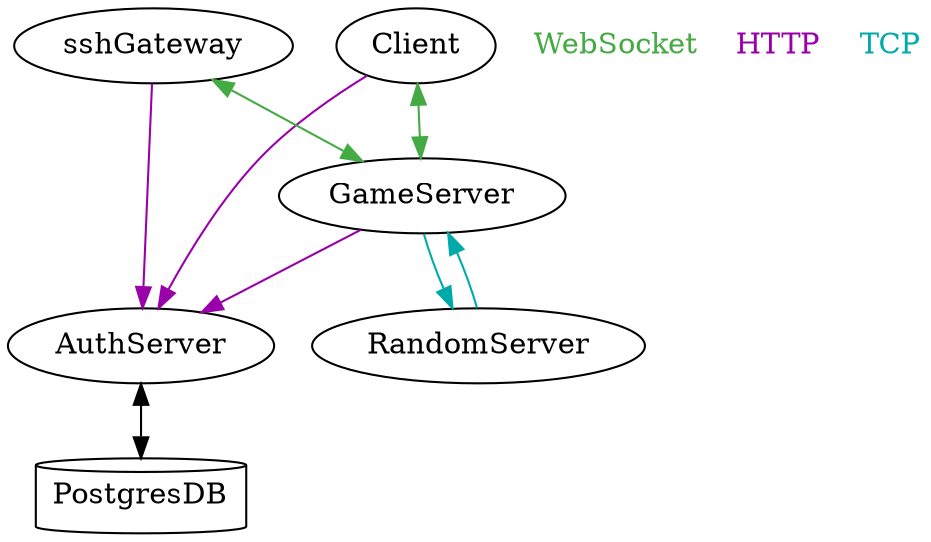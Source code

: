 digraph {
  GameServer -> AuthServer [color="#9900aa"]
  GameServer -> RandomServer [color="#00aaaa"]
  RandomServer -> GameServer [color="#00aaaa"]
  Client -> GameServer [dir="both", color="#44aa44"] 
  Client -> AuthServer [color="#9900aa"]
  PostgresDB [shape="cylinder"]
  AuthServer -> PostgresDB [dir="both"]
  WebSocket [fontcolor="#44aa44", shape=plain]
  HTTP [fontcolor="#9900aa", shape=plain]
  TCP [fontcolor="#00aaaa", shape=plain]
  sshGateway -> GameServer [dir="both", color="#44aa44"]
  sshGateway -> AuthServer [color="#9900aa"]
}

